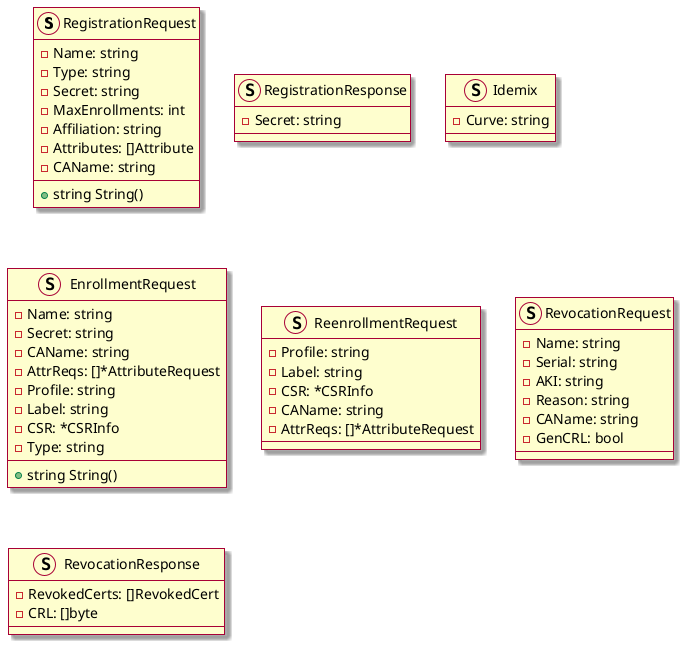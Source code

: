 @startuml CAClientAPI

skin rose

struct RegistrationRequest {
	- Name: string
	- Type: string
	- Secret: string
	- MaxEnrollments: int
    - Affiliation: string
	- Attributes: []Attribute
	- CAName: string
    + string String()
}

struct RegistrationResponse {
	- Secret: string
}

struct Idemix {
	- Curve: string 
}

struct EnrollmentRequest {
	- Name: string
	- Secret: string
	- CAName: string 
	- AttrReqs: []*AttributeRequest 
	- Profile: string
	- Label: string 
	- CSR: *CSRInfo 
	- Type: string 
    + string String()
}

struct ReenrollmentRequest {
	- Profile: string
	- Label: string
	- CSR: *CSRInfo
	- CAName: string
	- AttrReqs: []*AttributeRequest
}

struct RevocationRequest {
    - Name: string 
	- Serial: string 
	- AKI: string 
	- Reason: string 
	- CAName: string 
	- GenCRL: bool
}

struct RevocationResponse {
	- RevokedCerts: []RevokedCert
	- CRL: []byte
}

@enduml